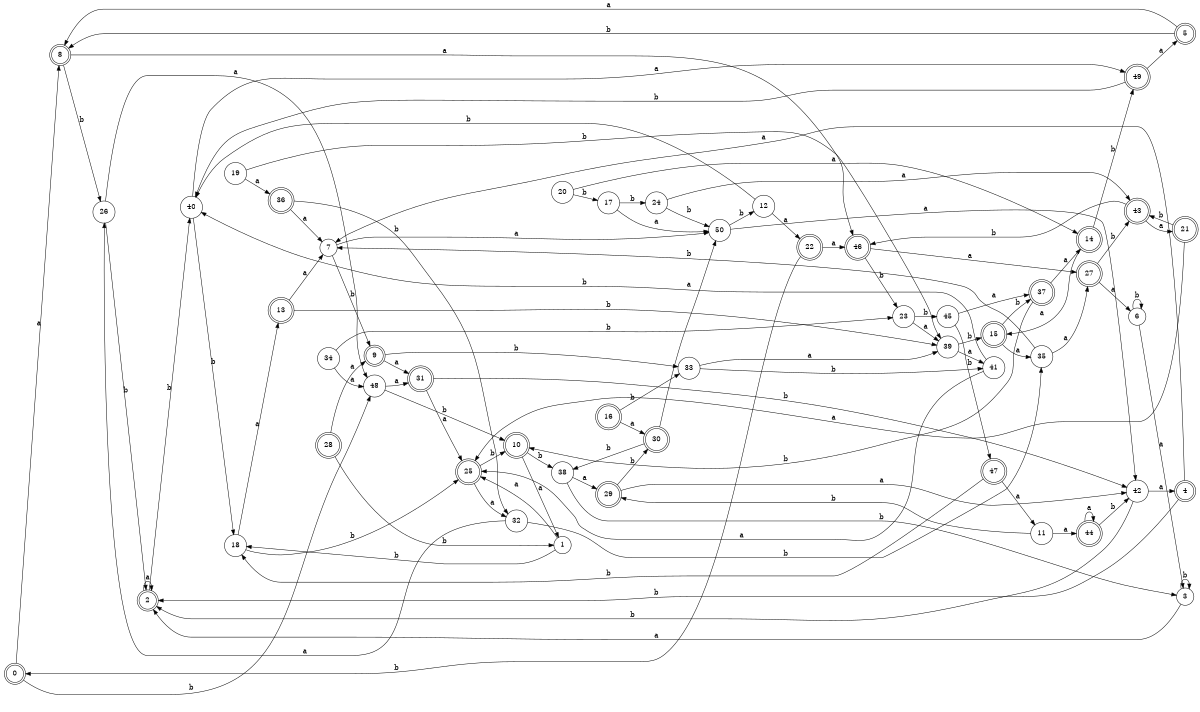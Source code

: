 digraph n41_2 {
__start0 [label="" shape="none"];

rankdir=LR;
size="8,5";

s0 [style="rounded,filled", color="black", fillcolor="white" shape="doublecircle", label="0"];
s1 [style="filled", color="black", fillcolor="white" shape="circle", label="1"];
s2 [style="rounded,filled", color="black", fillcolor="white" shape="doublecircle", label="2"];
s3 [style="filled", color="black", fillcolor="white" shape="circle", label="3"];
s4 [style="rounded,filled", color="black", fillcolor="white" shape="doublecircle", label="4"];
s5 [style="rounded,filled", color="black", fillcolor="white" shape="doublecircle", label="5"];
s6 [style="filled", color="black", fillcolor="white" shape="circle", label="6"];
s7 [style="filled", color="black", fillcolor="white" shape="circle", label="7"];
s8 [style="rounded,filled", color="black", fillcolor="white" shape="doublecircle", label="8"];
s9 [style="rounded,filled", color="black", fillcolor="white" shape="doublecircle", label="9"];
s10 [style="rounded,filled", color="black", fillcolor="white" shape="doublecircle", label="10"];
s11 [style="filled", color="black", fillcolor="white" shape="circle", label="11"];
s12 [style="filled", color="black", fillcolor="white" shape="circle", label="12"];
s13 [style="rounded,filled", color="black", fillcolor="white" shape="doublecircle", label="13"];
s14 [style="rounded,filled", color="black", fillcolor="white" shape="doublecircle", label="14"];
s15 [style="rounded,filled", color="black", fillcolor="white" shape="doublecircle", label="15"];
s16 [style="rounded,filled", color="black", fillcolor="white" shape="doublecircle", label="16"];
s17 [style="filled", color="black", fillcolor="white" shape="circle", label="17"];
s18 [style="filled", color="black", fillcolor="white" shape="circle", label="18"];
s19 [style="filled", color="black", fillcolor="white" shape="circle", label="19"];
s20 [style="filled", color="black", fillcolor="white" shape="circle", label="20"];
s21 [style="rounded,filled", color="black", fillcolor="white" shape="doublecircle", label="21"];
s22 [style="rounded,filled", color="black", fillcolor="white" shape="doublecircle", label="22"];
s23 [style="filled", color="black", fillcolor="white" shape="circle", label="23"];
s24 [style="filled", color="black", fillcolor="white" shape="circle", label="24"];
s25 [style="rounded,filled", color="black", fillcolor="white" shape="doublecircle", label="25"];
s26 [style="filled", color="black", fillcolor="white" shape="circle", label="26"];
s27 [style="rounded,filled", color="black", fillcolor="white" shape="doublecircle", label="27"];
s28 [style="rounded,filled", color="black", fillcolor="white" shape="doublecircle", label="28"];
s29 [style="rounded,filled", color="black", fillcolor="white" shape="doublecircle", label="29"];
s30 [style="rounded,filled", color="black", fillcolor="white" shape="doublecircle", label="30"];
s31 [style="rounded,filled", color="black", fillcolor="white" shape="doublecircle", label="31"];
s32 [style="filled", color="black", fillcolor="white" shape="circle", label="32"];
s33 [style="filled", color="black", fillcolor="white" shape="circle", label="33"];
s34 [style="filled", color="black", fillcolor="white" shape="circle", label="34"];
s35 [style="filled", color="black", fillcolor="white" shape="circle", label="35"];
s36 [style="rounded,filled", color="black", fillcolor="white" shape="doublecircle", label="36"];
s37 [style="rounded,filled", color="black", fillcolor="white" shape="doublecircle", label="37"];
s38 [style="filled", color="black", fillcolor="white" shape="circle", label="38"];
s39 [style="filled", color="black", fillcolor="white" shape="circle", label="39"];
s40 [style="filled", color="black", fillcolor="white" shape="circle", label="40"];
s41 [style="filled", color="black", fillcolor="white" shape="circle", label="41"];
s42 [style="filled", color="black", fillcolor="white" shape="circle", label="42"];
s43 [style="rounded,filled", color="black", fillcolor="white" shape="doublecircle", label="43"];
s44 [style="rounded,filled", color="black", fillcolor="white" shape="doublecircle", label="44"];
s45 [style="filled", color="black", fillcolor="white" shape="circle", label="45"];
s46 [style="rounded,filled", color="black", fillcolor="white" shape="doublecircle", label="46"];
s47 [style="rounded,filled", color="black", fillcolor="white" shape="doublecircle", label="47"];
s48 [style="filled", color="black", fillcolor="white" shape="circle", label="48"];
s49 [style="rounded,filled", color="black", fillcolor="white" shape="doublecircle", label="49"];
s50 [style="filled", color="black", fillcolor="white" shape="circle", label="50"];
s0 -> s8 [label="a"];
s0 -> s48 [label="b"];
s1 -> s25 [label="a"];
s1 -> s18 [label="b"];
s2 -> s2 [label="a"];
s2 -> s40 [label="b"];
s3 -> s2 [label="a"];
s3 -> s3 [label="b"];
s4 -> s7 [label="a"];
s4 -> s2 [label="b"];
s5 -> s8 [label="a"];
s5 -> s8 [label="b"];
s6 -> s3 [label="a"];
s6 -> s6 [label="b"];
s7 -> s50 [label="a"];
s7 -> s9 [label="b"];
s8 -> s46 [label="a"];
s8 -> s26 [label="b"];
s9 -> s31 [label="a"];
s9 -> s33 [label="b"];
s10 -> s1 [label="a"];
s10 -> s38 [label="b"];
s11 -> s44 [label="a"];
s11 -> s29 [label="b"];
s12 -> s22 [label="a"];
s12 -> s40 [label="b"];
s13 -> s7 [label="a"];
s13 -> s39 [label="b"];
s14 -> s15 [label="a"];
s14 -> s49 [label="b"];
s15 -> s35 [label="a"];
s15 -> s37 [label="b"];
s16 -> s30 [label="a"];
s16 -> s33 [label="b"];
s17 -> s50 [label="a"];
s17 -> s24 [label="b"];
s18 -> s13 [label="a"];
s18 -> s25 [label="b"];
s19 -> s36 [label="a"];
s19 -> s39 [label="b"];
s20 -> s14 [label="a"];
s20 -> s17 [label="b"];
s21 -> s25 [label="a"];
s21 -> s43 [label="b"];
s22 -> s46 [label="a"];
s22 -> s0 [label="b"];
s23 -> s39 [label="a"];
s23 -> s45 [label="b"];
s24 -> s43 [label="a"];
s24 -> s50 [label="b"];
s25 -> s32 [label="a"];
s25 -> s10 [label="b"];
s26 -> s48 [label="a"];
s26 -> s2 [label="b"];
s27 -> s6 [label="a"];
s27 -> s43 [label="b"];
s28 -> s9 [label="a"];
s28 -> s1 [label="b"];
s29 -> s42 [label="a"];
s29 -> s30 [label="b"];
s30 -> s50 [label="a"];
s30 -> s38 [label="b"];
s31 -> s25 [label="a"];
s31 -> s42 [label="b"];
s32 -> s26 [label="a"];
s32 -> s35 [label="b"];
s33 -> s39 [label="a"];
s33 -> s41 [label="b"];
s34 -> s48 [label="a"];
s34 -> s23 [label="b"];
s35 -> s27 [label="a"];
s35 -> s7 [label="b"];
s36 -> s7 [label="a"];
s36 -> s32 [label="b"];
s37 -> s14 [label="a"];
s37 -> s10 [label="b"];
s38 -> s29 [label="a"];
s38 -> s3 [label="b"];
s39 -> s41 [label="a"];
s39 -> s15 [label="b"];
s40 -> s49 [label="a"];
s40 -> s18 [label="b"];
s41 -> s25 [label="a"];
s41 -> s40 [label="b"];
s42 -> s4 [label="a"];
s42 -> s2 [label="b"];
s43 -> s21 [label="a"];
s43 -> s46 [label="b"];
s44 -> s44 [label="a"];
s44 -> s42 [label="b"];
s45 -> s37 [label="a"];
s45 -> s47 [label="b"];
s46 -> s27 [label="a"];
s46 -> s23 [label="b"];
s47 -> s11 [label="a"];
s47 -> s18 [label="b"];
s48 -> s31 [label="a"];
s48 -> s10 [label="b"];
s49 -> s5 [label="a"];
s49 -> s40 [label="b"];
s50 -> s42 [label="a"];
s50 -> s12 [label="b"];

}